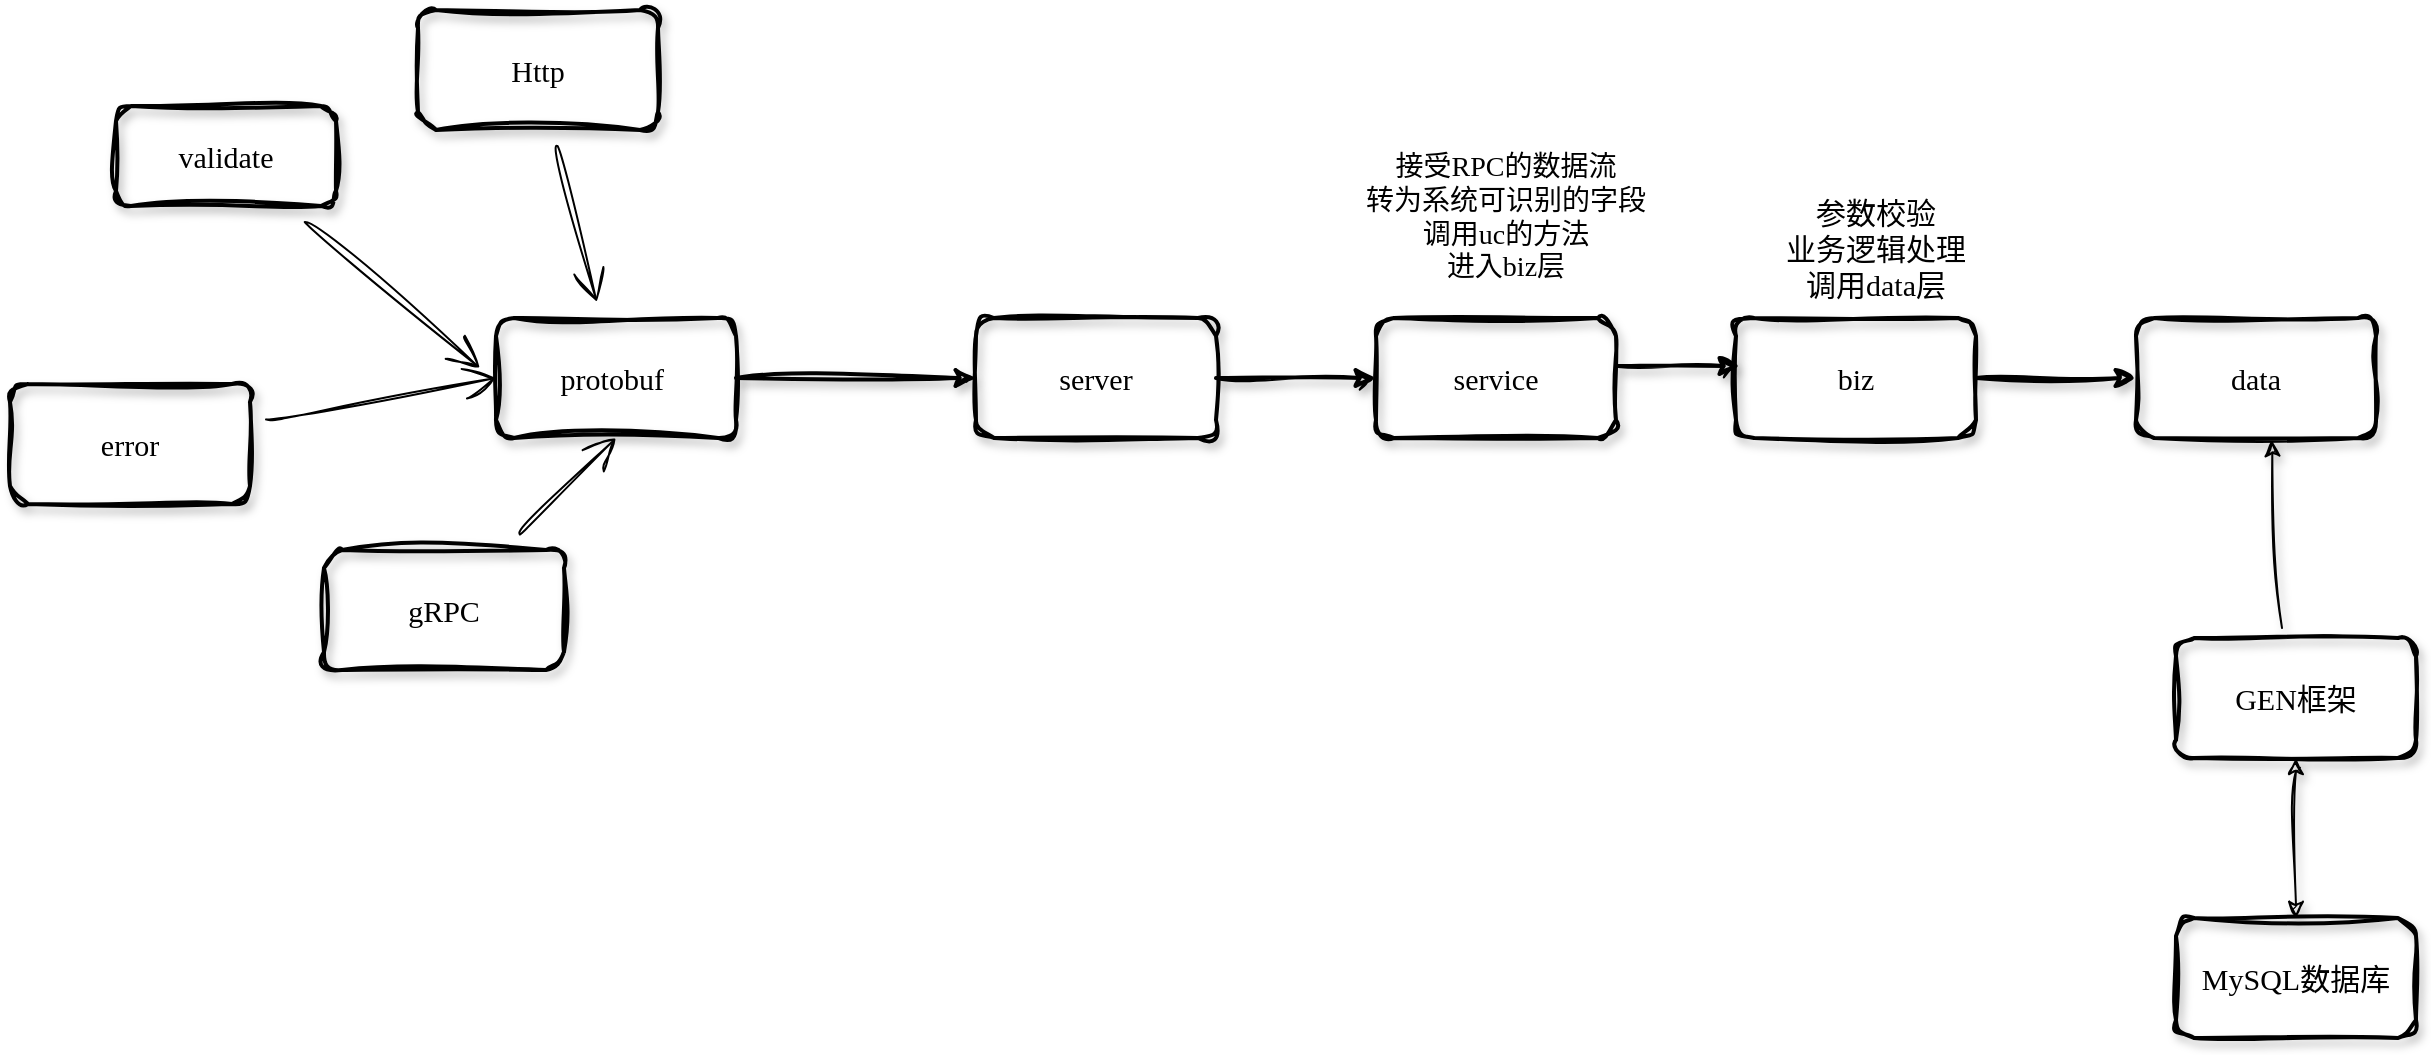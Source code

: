 <mxfile version="22.1.11" type="github">
  <diagram name="第 1 页" id="-jKrakLZdPmx5niNtz63">
    <mxGraphModel dx="2462" dy="1424" grid="0" gridSize="10" guides="1" tooltips="1" connect="1" arrows="1" fold="1" page="0" pageScale="1" pageWidth="827" pageHeight="1169" math="0" shadow="0">
      <root>
        <mxCell id="0" />
        <mxCell id="1" parent="0" />
        <mxCell id="I4LTgjotlInHx3if6aNa-10" value="" style="edgeStyle=orthogonalEdgeStyle;rounded=1;orthogonalLoop=1;jettySize=auto;html=1;fillColor=none;shadow=1;strokeWidth=2;fontSize=15;labelBackgroundColor=none;fontColor=default;fontFamily=Comic Sans MS;sketch=1;curveFitting=1;jiggle=2;" parent="1" source="I4LTgjotlInHx3if6aNa-1" target="I4LTgjotlInHx3if6aNa-9" edge="1">
          <mxGeometry relative="1" as="geometry" />
        </mxCell>
        <mxCell id="I4LTgjotlInHx3if6aNa-1" value="protobuf&amp;nbsp;" style="rounded=1;whiteSpace=wrap;html=1;fillColor=none;shadow=1;strokeWidth=2;fontSize=15;labelBackgroundColor=none;fontFamily=Comic Sans MS;sketch=1;curveFitting=1;jiggle=2;" parent="1" vertex="1">
          <mxGeometry x="-430" width="120" height="60" as="geometry" />
        </mxCell>
        <mxCell id="I4LTgjotlInHx3if6aNa-6" value="" style="edgeStyle=orthogonalEdgeStyle;rounded=1;orthogonalLoop=1;jettySize=auto;html=1;fillColor=none;shadow=1;strokeWidth=2;fontSize=15;labelBackgroundColor=none;fontColor=default;fontFamily=Comic Sans MS;sketch=1;curveFitting=1;jiggle=2;" parent="1" edge="1">
          <mxGeometry relative="1" as="geometry">
            <mxPoint x="131.0" y="24" as="sourcePoint" />
            <mxPoint x="192" y="24" as="targetPoint" />
          </mxGeometry>
        </mxCell>
        <mxCell id="I4LTgjotlInHx3if6aNa-2" value="service" style="rounded=1;whiteSpace=wrap;html=1;fillColor=none;shadow=1;strokeWidth=2;fontSize=15;labelBackgroundColor=none;fontFamily=Comic Sans MS;sketch=1;curveFitting=1;jiggle=2;" parent="1" vertex="1">
          <mxGeometry x="10" width="120" height="60" as="geometry" />
        </mxCell>
        <mxCell id="I4LTgjotlInHx3if6aNa-8" value="" style="edgeStyle=orthogonalEdgeStyle;rounded=1;orthogonalLoop=1;jettySize=auto;html=1;fillColor=none;shadow=1;strokeWidth=2;fontSize=15;labelBackgroundColor=none;fontColor=default;fontFamily=Comic Sans MS;sketch=1;curveFitting=1;jiggle=2;" parent="1" source="I4LTgjotlInHx3if6aNa-5" target="I4LTgjotlInHx3if6aNa-7" edge="1">
          <mxGeometry relative="1" as="geometry" />
        </mxCell>
        <mxCell id="I4LTgjotlInHx3if6aNa-5" value="biz" style="rounded=1;whiteSpace=wrap;html=1;fillColor=none;shadow=1;strokeWidth=2;fontSize=15;labelBackgroundColor=none;fontFamily=Comic Sans MS;sketch=1;curveFitting=1;jiggle=2;" parent="1" vertex="1">
          <mxGeometry x="190" width="120" height="60" as="geometry" />
        </mxCell>
        <mxCell id="I4LTgjotlInHx3if6aNa-7" value="data" style="rounded=1;whiteSpace=wrap;html=1;fillColor=none;shadow=1;strokeWidth=2;fontSize=15;labelBackgroundColor=none;fontFamily=Comic Sans MS;sketch=1;curveFitting=1;jiggle=2;" parent="1" vertex="1">
          <mxGeometry x="390" width="120" height="60" as="geometry" />
        </mxCell>
        <mxCell id="I4LTgjotlInHx3if6aNa-11" value="" style="edgeStyle=orthogonalEdgeStyle;rounded=1;orthogonalLoop=1;jettySize=auto;html=1;fillColor=none;shadow=1;strokeWidth=2;fontSize=15;labelBackgroundColor=none;fontColor=default;fontFamily=Comic Sans MS;sketch=1;curveFitting=1;jiggle=2;" parent="1" source="I4LTgjotlInHx3if6aNa-9" target="I4LTgjotlInHx3if6aNa-2" edge="1">
          <mxGeometry relative="1" as="geometry" />
        </mxCell>
        <mxCell id="I4LTgjotlInHx3if6aNa-9" value="server" style="rounded=1;whiteSpace=wrap;html=1;fillColor=none;shadow=1;strokeWidth=2;fontSize=15;labelBackgroundColor=none;fontFamily=Comic Sans MS;sketch=1;curveFitting=1;jiggle=2;" parent="1" vertex="1">
          <mxGeometry x="-190" width="120" height="60" as="geometry" />
        </mxCell>
        <mxCell id="I4LTgjotlInHx3if6aNa-12" value="" style="endArrow=classic;rounded=1;entryX=0.565;entryY=1.015;entryDx=0;entryDy=0;entryPerimeter=0;labelBackgroundColor=none;fontColor=default;verticalAlign=bottom;horizontal=0;labelBorderColor=none;html=1;fontFamily=Comic Sans MS;shadow=1;fontSize=15;sketch=1;curveFitting=1;jiggle=2;" parent="1" target="I4LTgjotlInHx3if6aNa-7" edge="1">
          <mxGeometry width="50" height="50" relative="1" as="geometry">
            <mxPoint x="463" y="155" as="sourcePoint" />
            <mxPoint x="155" y="23" as="targetPoint" />
          </mxGeometry>
        </mxCell>
        <mxCell id="I4LTgjotlInHx3if6aNa-17" value="" style="edgeStyle=orthogonalEdgeStyle;rounded=0;orthogonalLoop=1;jettySize=auto;html=1;fontColor=default;startArrow=classic;startFill=1;fontFamily=Comic Sans MS;shadow=1;fontSize=15;sketch=1;curveFitting=1;jiggle=2;labelBackgroundColor=none;" parent="1" source="I4LTgjotlInHx3if6aNa-15" target="I4LTgjotlInHx3if6aNa-16" edge="1">
          <mxGeometry relative="1" as="geometry" />
        </mxCell>
        <mxCell id="I4LTgjotlInHx3if6aNa-15" value="GEN框架" style="rounded=1;whiteSpace=wrap;html=1;fillColor=none;shadow=1;strokeWidth=2;fontSize=15;labelBackgroundColor=none;fontFamily=Comic Sans MS;sketch=1;curveFitting=1;jiggle=2;" parent="1" vertex="1">
          <mxGeometry x="410" y="160" width="120" height="60" as="geometry" />
        </mxCell>
        <mxCell id="I4LTgjotlInHx3if6aNa-16" value="MySQL数据库" style="rounded=1;whiteSpace=wrap;html=1;fillColor=none;shadow=1;strokeWidth=2;fontSize=15;labelBackgroundColor=none;fontFamily=Comic Sans MS;sketch=1;curveFitting=1;jiggle=2;" parent="1" vertex="1">
          <mxGeometry x="410" y="300" width="120" height="60" as="geometry" />
        </mxCell>
        <mxCell id="I4LTgjotlInHx3if6aNa-20" value="参数校验&lt;br style=&quot;font-size: 15px;&quot;&gt;业务逻辑处理&lt;br style=&quot;font-size: 15px;&quot;&gt;调用data层" style="text;html=1;fillColor=none;align=center;verticalAlign=middle;whiteSpace=wrap;rounded=0;fontFamily=Comic Sans MS;shadow=1;fontSize=15;sketch=1;curveFitting=1;jiggle=2;labelBackgroundColor=none;" parent="1" vertex="1">
          <mxGeometry x="210" y="-60" width="100" height="50" as="geometry" />
        </mxCell>
        <mxCell id="I4LTgjotlInHx3if6aNa-21" value="&lt;div style=&quot;font-size: 14px;&quot;&gt;&lt;span style=&quot;background-color: initial;&quot;&gt;&lt;font style=&quot;font-size: 14px;&quot;&gt;接受RPC的数据流&lt;/font&gt;&lt;/span&gt;&lt;/div&gt;&lt;div style=&quot;font-size: 14px;&quot;&gt;&lt;span style=&quot;background-color: initial;&quot;&gt;&lt;font style=&quot;font-size: 14px;&quot;&gt;转为系统可识别的字段&lt;/font&gt;&lt;/span&gt;&lt;/div&gt;&lt;div style=&quot;font-size: 14px;&quot;&gt;&lt;span style=&quot;background-color: initial;&quot;&gt;&lt;font style=&quot;font-size: 14px;&quot;&gt;调用uc的方法&lt;/font&gt;&lt;/span&gt;&lt;/div&gt;&lt;div style=&quot;font-size: 14px;&quot;&gt;&lt;span style=&quot;background-color: initial;&quot;&gt;&lt;font style=&quot;font-size: 14px;&quot;&gt;进入biz层&lt;/font&gt;&lt;/span&gt;&lt;/div&gt;" style="text;html=1;fillColor=none;align=center;verticalAlign=middle;whiteSpace=wrap;rounded=0;fontFamily=Comic Sans MS;shadow=1;fontSize=15;sketch=1;curveFitting=1;jiggle=2;labelBackgroundColor=none;" parent="1" vertex="1">
          <mxGeometry y="-80" width="150" height="60" as="geometry" />
        </mxCell>
        <mxCell id="Cx5WN4cpBMy6bfxERYib-6" style="edgeStyle=none;curved=1;rounded=0;orthogonalLoop=1;jettySize=auto;html=1;endArrow=open;startSize=14;endSize=14;sourcePerimeterSpacing=8;targetPerimeterSpacing=8;sketch=1;curveFitting=1;jiggle=2;labelBackgroundColor=none;fontColor=default;" parent="1" source="Cx5WN4cpBMy6bfxERYib-4" edge="1">
          <mxGeometry relative="1" as="geometry">
            <mxPoint x="-438" y="25" as="targetPoint" />
          </mxGeometry>
        </mxCell>
        <mxCell id="Cx5WN4cpBMy6bfxERYib-4" value="validate" style="rounded=1;whiteSpace=wrap;html=1;fillColor=none;shadow=1;strokeWidth=2;fontSize=15;labelBackgroundColor=none;fontFamily=Comic Sans MS;sketch=1;curveFitting=1;jiggle=2;" parent="1" vertex="1">
          <mxGeometry x="-620" y="-106" width="110" height="50" as="geometry" />
        </mxCell>
        <mxCell id="Cx5WN4cpBMy6bfxERYib-7" style="edgeStyle=none;curved=1;rounded=0;orthogonalLoop=1;jettySize=auto;html=1;entryX=0;entryY=0.5;entryDx=0;entryDy=0;endArrow=open;startSize=14;endSize=14;sourcePerimeterSpacing=8;targetPerimeterSpacing=8;sketch=1;curveFitting=1;jiggle=2;labelBackgroundColor=none;fontColor=default;" parent="1" source="Cx5WN4cpBMy6bfxERYib-5" target="I4LTgjotlInHx3if6aNa-1" edge="1">
          <mxGeometry relative="1" as="geometry" />
        </mxCell>
        <mxCell id="Cx5WN4cpBMy6bfxERYib-5" value="error" style="rounded=1;whiteSpace=wrap;html=1;fillColor=none;shadow=1;strokeWidth=2;fontSize=15;labelBackgroundColor=none;fontFamily=Comic Sans MS;sketch=1;curveFitting=1;jiggle=2;" parent="1" vertex="1">
          <mxGeometry x="-673" y="33" width="120" height="60" as="geometry" />
        </mxCell>
        <mxCell id="shKCEn_Xyt3LaVv7UZW--4" style="edgeStyle=none;curved=1;rounded=0;orthogonalLoop=1;jettySize=auto;html=1;entryX=0.5;entryY=1;entryDx=0;entryDy=0;endArrow=open;startSize=14;endSize=14;sourcePerimeterSpacing=8;targetPerimeterSpacing=8;sketch=1;curveFitting=1;jiggle=2;" edge="1" parent="1" source="shKCEn_Xyt3LaVv7UZW--1" target="I4LTgjotlInHx3if6aNa-1">
          <mxGeometry relative="1" as="geometry" />
        </mxCell>
        <mxCell id="shKCEn_Xyt3LaVv7UZW--1" value="gRPC" style="rounded=1;whiteSpace=wrap;html=1;fillColor=none;shadow=1;strokeWidth=2;fontSize=15;labelBackgroundColor=none;fontFamily=Comic Sans MS;sketch=1;curveFitting=1;jiggle=2;" vertex="1" parent="1">
          <mxGeometry x="-516" y="116" width="120" height="60" as="geometry" />
        </mxCell>
        <mxCell id="shKCEn_Xyt3LaVv7UZW--3" style="edgeStyle=none;curved=1;rounded=0;orthogonalLoop=1;jettySize=auto;html=1;endArrow=open;startSize=14;endSize=14;sourcePerimeterSpacing=8;targetPerimeterSpacing=8;sketch=1;curveFitting=1;jiggle=2;" edge="1" parent="1" source="shKCEn_Xyt3LaVv7UZW--2" target="I4LTgjotlInHx3if6aNa-1">
          <mxGeometry relative="1" as="geometry" />
        </mxCell>
        <mxCell id="shKCEn_Xyt3LaVv7UZW--2" value="Http" style="rounded=1;whiteSpace=wrap;html=1;fillColor=none;shadow=1;strokeWidth=2;fontSize=15;labelBackgroundColor=none;fontFamily=Comic Sans MS;sketch=1;curveFitting=1;jiggle=2;" vertex="1" parent="1">
          <mxGeometry x="-469" y="-154" width="120" height="60" as="geometry" />
        </mxCell>
      </root>
    </mxGraphModel>
  </diagram>
</mxfile>
